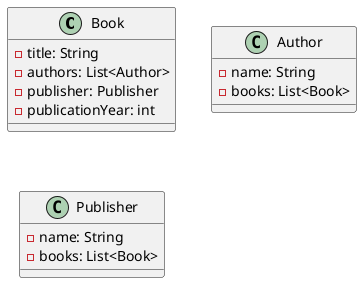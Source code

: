 @startuml
   class Book {
       - title: String
       - authors: List<Author>
       - publisher: Publisher
       - publicationYear: int
   }

   class Author {
       - name: String
       - books: List<Book>
   }

   class Publisher {
       - name: String
       - books: List<Book>
   }
   @enduml